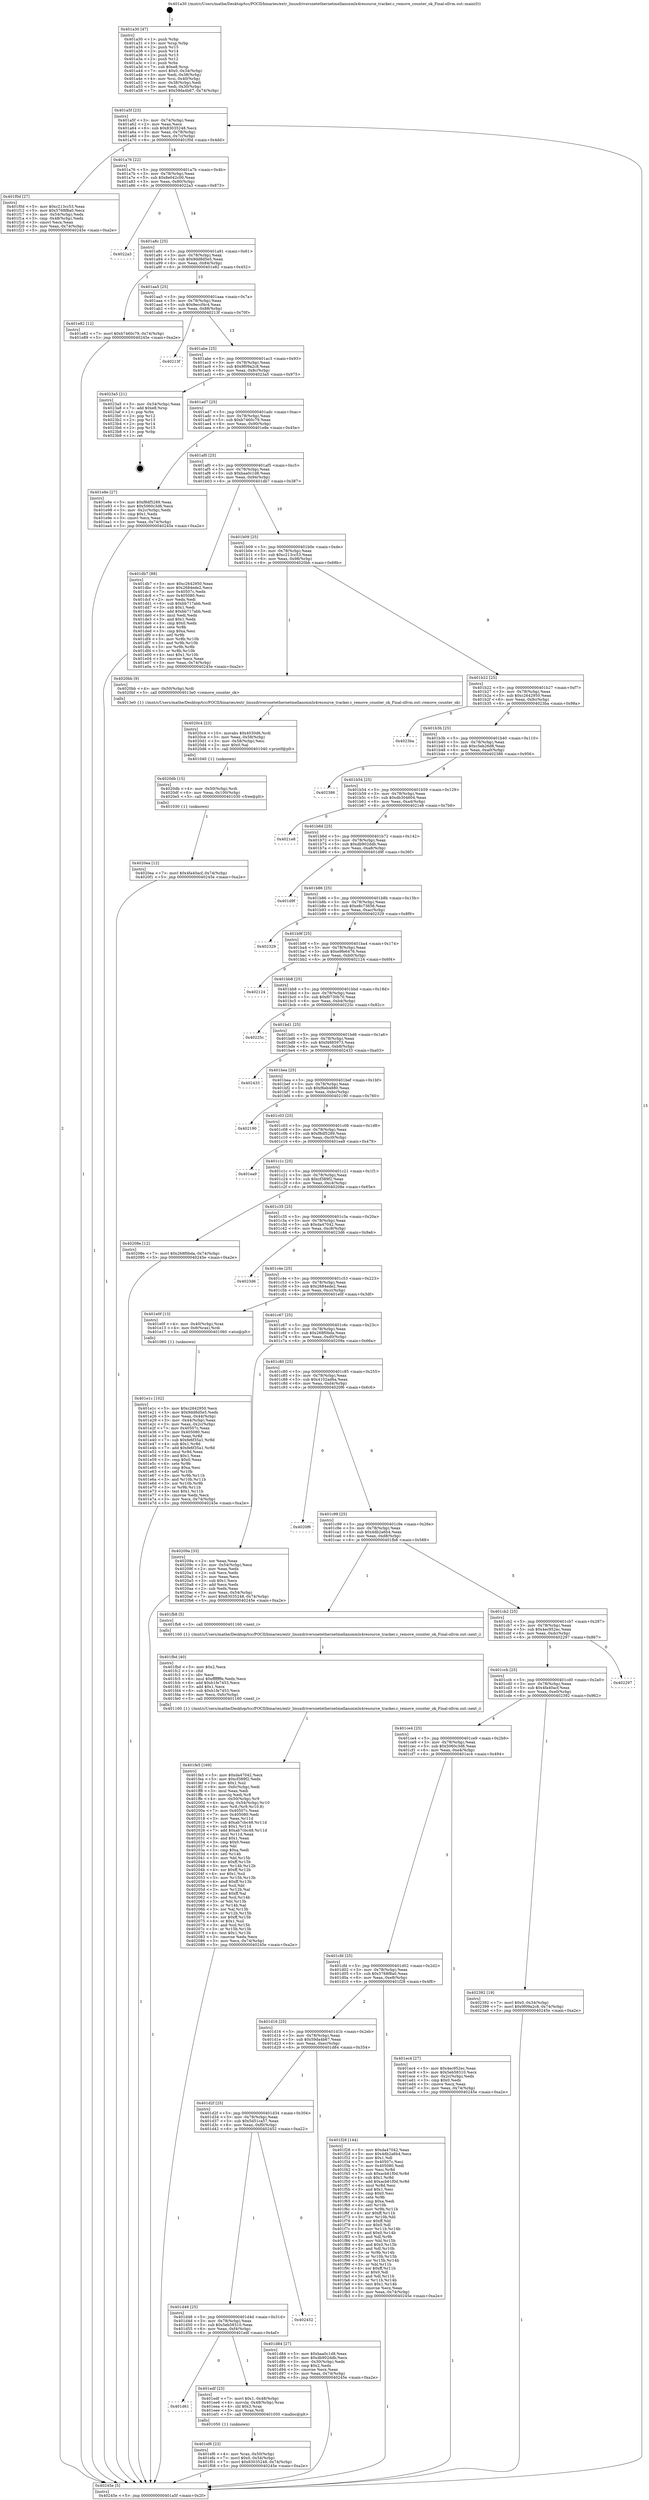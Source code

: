 digraph "0x401a30" {
  label = "0x401a30 (/mnt/c/Users/mathe/Desktop/tcc/POCII/binaries/extr_linuxdriversnetethernetmellanoxmlx4resource_tracker.c_remove_counter_ok_Final-ollvm.out::main(0))"
  labelloc = "t"
  node[shape=record]

  Entry [label="",width=0.3,height=0.3,shape=circle,fillcolor=black,style=filled]
  "0x401a5f" [label="{
     0x401a5f [23]\l
     | [instrs]\l
     &nbsp;&nbsp;0x401a5f \<+3\>: mov -0x74(%rbp),%eax\l
     &nbsp;&nbsp;0x401a62 \<+2\>: mov %eax,%ecx\l
     &nbsp;&nbsp;0x401a64 \<+6\>: sub $0x83035248,%ecx\l
     &nbsp;&nbsp;0x401a6a \<+3\>: mov %eax,-0x78(%rbp)\l
     &nbsp;&nbsp;0x401a6d \<+3\>: mov %ecx,-0x7c(%rbp)\l
     &nbsp;&nbsp;0x401a70 \<+6\>: je 0000000000401f0d \<main+0x4dd\>\l
  }"]
  "0x401f0d" [label="{
     0x401f0d [27]\l
     | [instrs]\l
     &nbsp;&nbsp;0x401f0d \<+5\>: mov $0xc213cc53,%eax\l
     &nbsp;&nbsp;0x401f12 \<+5\>: mov $0x5768f8a0,%ecx\l
     &nbsp;&nbsp;0x401f17 \<+3\>: mov -0x54(%rbp),%edx\l
     &nbsp;&nbsp;0x401f1a \<+3\>: cmp -0x48(%rbp),%edx\l
     &nbsp;&nbsp;0x401f1d \<+3\>: cmovl %ecx,%eax\l
     &nbsp;&nbsp;0x401f20 \<+3\>: mov %eax,-0x74(%rbp)\l
     &nbsp;&nbsp;0x401f23 \<+5\>: jmp 000000000040245e \<main+0xa2e\>\l
  }"]
  "0x401a76" [label="{
     0x401a76 [22]\l
     | [instrs]\l
     &nbsp;&nbsp;0x401a76 \<+5\>: jmp 0000000000401a7b \<main+0x4b\>\l
     &nbsp;&nbsp;0x401a7b \<+3\>: mov -0x78(%rbp),%eax\l
     &nbsp;&nbsp;0x401a7e \<+5\>: sub $0x8e042c00,%eax\l
     &nbsp;&nbsp;0x401a83 \<+3\>: mov %eax,-0x80(%rbp)\l
     &nbsp;&nbsp;0x401a86 \<+6\>: je 00000000004022a3 \<main+0x873\>\l
  }"]
  Exit [label="",width=0.3,height=0.3,shape=circle,fillcolor=black,style=filled,peripheries=2]
  "0x4022a3" [label="{
     0x4022a3\l
  }", style=dashed]
  "0x401a8c" [label="{
     0x401a8c [25]\l
     | [instrs]\l
     &nbsp;&nbsp;0x401a8c \<+5\>: jmp 0000000000401a91 \<main+0x61\>\l
     &nbsp;&nbsp;0x401a91 \<+3\>: mov -0x78(%rbp),%eax\l
     &nbsp;&nbsp;0x401a94 \<+5\>: sub $0x9dd8d5e5,%eax\l
     &nbsp;&nbsp;0x401a99 \<+6\>: mov %eax,-0x84(%rbp)\l
     &nbsp;&nbsp;0x401a9f \<+6\>: je 0000000000401e82 \<main+0x452\>\l
  }"]
  "0x4020ea" [label="{
     0x4020ea [12]\l
     | [instrs]\l
     &nbsp;&nbsp;0x4020ea \<+7\>: movl $0x4fa40acf,-0x74(%rbp)\l
     &nbsp;&nbsp;0x4020f1 \<+5\>: jmp 000000000040245e \<main+0xa2e\>\l
  }"]
  "0x401e82" [label="{
     0x401e82 [12]\l
     | [instrs]\l
     &nbsp;&nbsp;0x401e82 \<+7\>: movl $0xb7460c79,-0x74(%rbp)\l
     &nbsp;&nbsp;0x401e89 \<+5\>: jmp 000000000040245e \<main+0xa2e\>\l
  }"]
  "0x401aa5" [label="{
     0x401aa5 [25]\l
     | [instrs]\l
     &nbsp;&nbsp;0x401aa5 \<+5\>: jmp 0000000000401aaa \<main+0x7a\>\l
     &nbsp;&nbsp;0x401aaa \<+3\>: mov -0x78(%rbp),%eax\l
     &nbsp;&nbsp;0x401aad \<+5\>: sub $0x9eccf4c4,%eax\l
     &nbsp;&nbsp;0x401ab2 \<+6\>: mov %eax,-0x88(%rbp)\l
     &nbsp;&nbsp;0x401ab8 \<+6\>: je 000000000040213f \<main+0x70f\>\l
  }"]
  "0x4020db" [label="{
     0x4020db [15]\l
     | [instrs]\l
     &nbsp;&nbsp;0x4020db \<+4\>: mov -0x50(%rbp),%rdi\l
     &nbsp;&nbsp;0x4020df \<+6\>: mov %eax,-0x100(%rbp)\l
     &nbsp;&nbsp;0x4020e5 \<+5\>: call 0000000000401030 \<free@plt\>\l
     | [calls]\l
     &nbsp;&nbsp;0x401030 \{1\} (unknown)\l
  }"]
  "0x40213f" [label="{
     0x40213f\l
  }", style=dashed]
  "0x401abe" [label="{
     0x401abe [25]\l
     | [instrs]\l
     &nbsp;&nbsp;0x401abe \<+5\>: jmp 0000000000401ac3 \<main+0x93\>\l
     &nbsp;&nbsp;0x401ac3 \<+3\>: mov -0x78(%rbp),%eax\l
     &nbsp;&nbsp;0x401ac6 \<+5\>: sub $0x9f09a2c8,%eax\l
     &nbsp;&nbsp;0x401acb \<+6\>: mov %eax,-0x8c(%rbp)\l
     &nbsp;&nbsp;0x401ad1 \<+6\>: je 00000000004023a5 \<main+0x975\>\l
  }"]
  "0x4020c4" [label="{
     0x4020c4 [23]\l
     | [instrs]\l
     &nbsp;&nbsp;0x4020c4 \<+10\>: movabs $0x4030d6,%rdi\l
     &nbsp;&nbsp;0x4020ce \<+3\>: mov %eax,-0x58(%rbp)\l
     &nbsp;&nbsp;0x4020d1 \<+3\>: mov -0x58(%rbp),%esi\l
     &nbsp;&nbsp;0x4020d4 \<+2\>: mov $0x0,%al\l
     &nbsp;&nbsp;0x4020d6 \<+5\>: call 0000000000401040 \<printf@plt\>\l
     | [calls]\l
     &nbsp;&nbsp;0x401040 \{1\} (unknown)\l
  }"]
  "0x4023a5" [label="{
     0x4023a5 [21]\l
     | [instrs]\l
     &nbsp;&nbsp;0x4023a5 \<+3\>: mov -0x34(%rbp),%eax\l
     &nbsp;&nbsp;0x4023a8 \<+7\>: add $0xe8,%rsp\l
     &nbsp;&nbsp;0x4023af \<+1\>: pop %rbx\l
     &nbsp;&nbsp;0x4023b0 \<+2\>: pop %r12\l
     &nbsp;&nbsp;0x4023b2 \<+2\>: pop %r13\l
     &nbsp;&nbsp;0x4023b4 \<+2\>: pop %r14\l
     &nbsp;&nbsp;0x4023b6 \<+2\>: pop %r15\l
     &nbsp;&nbsp;0x4023b8 \<+1\>: pop %rbp\l
     &nbsp;&nbsp;0x4023b9 \<+1\>: ret\l
  }"]
  "0x401ad7" [label="{
     0x401ad7 [25]\l
     | [instrs]\l
     &nbsp;&nbsp;0x401ad7 \<+5\>: jmp 0000000000401adc \<main+0xac\>\l
     &nbsp;&nbsp;0x401adc \<+3\>: mov -0x78(%rbp),%eax\l
     &nbsp;&nbsp;0x401adf \<+5\>: sub $0xb7460c79,%eax\l
     &nbsp;&nbsp;0x401ae4 \<+6\>: mov %eax,-0x90(%rbp)\l
     &nbsp;&nbsp;0x401aea \<+6\>: je 0000000000401e8e \<main+0x45e\>\l
  }"]
  "0x401fe5" [label="{
     0x401fe5 [169]\l
     | [instrs]\l
     &nbsp;&nbsp;0x401fe5 \<+5\>: mov $0xda47042,%ecx\l
     &nbsp;&nbsp;0x401fea \<+5\>: mov $0xcf389f2,%edx\l
     &nbsp;&nbsp;0x401fef \<+3\>: mov $0x1,%sil\l
     &nbsp;&nbsp;0x401ff2 \<+6\>: mov -0xfc(%rbp),%edi\l
     &nbsp;&nbsp;0x401ff8 \<+3\>: imul %eax,%edi\l
     &nbsp;&nbsp;0x401ffb \<+3\>: movslq %edi,%r8\l
     &nbsp;&nbsp;0x401ffe \<+4\>: mov -0x50(%rbp),%r9\l
     &nbsp;&nbsp;0x402002 \<+4\>: movslq -0x54(%rbp),%r10\l
     &nbsp;&nbsp;0x402006 \<+4\>: mov %r8,(%r9,%r10,8)\l
     &nbsp;&nbsp;0x40200a \<+7\>: mov 0x40507c,%eax\l
     &nbsp;&nbsp;0x402011 \<+7\>: mov 0x405080,%edi\l
     &nbsp;&nbsp;0x402018 \<+3\>: mov %eax,%r11d\l
     &nbsp;&nbsp;0x40201b \<+7\>: sub $0xab7cbc48,%r11d\l
     &nbsp;&nbsp;0x402022 \<+4\>: sub $0x1,%r11d\l
     &nbsp;&nbsp;0x402026 \<+7\>: add $0xab7cbc48,%r11d\l
     &nbsp;&nbsp;0x40202d \<+4\>: imul %r11d,%eax\l
     &nbsp;&nbsp;0x402031 \<+3\>: and $0x1,%eax\l
     &nbsp;&nbsp;0x402034 \<+3\>: cmp $0x0,%eax\l
     &nbsp;&nbsp;0x402037 \<+3\>: sete %bl\l
     &nbsp;&nbsp;0x40203a \<+3\>: cmp $0xa,%edi\l
     &nbsp;&nbsp;0x40203d \<+4\>: setl %r14b\l
     &nbsp;&nbsp;0x402041 \<+3\>: mov %bl,%r15b\l
     &nbsp;&nbsp;0x402044 \<+4\>: xor $0xff,%r15b\l
     &nbsp;&nbsp;0x402048 \<+3\>: mov %r14b,%r12b\l
     &nbsp;&nbsp;0x40204b \<+4\>: xor $0xff,%r12b\l
     &nbsp;&nbsp;0x40204f \<+4\>: xor $0x1,%sil\l
     &nbsp;&nbsp;0x402053 \<+3\>: mov %r15b,%r13b\l
     &nbsp;&nbsp;0x402056 \<+4\>: and $0xff,%r13b\l
     &nbsp;&nbsp;0x40205a \<+3\>: and %sil,%bl\l
     &nbsp;&nbsp;0x40205d \<+3\>: mov %r12b,%al\l
     &nbsp;&nbsp;0x402060 \<+2\>: and $0xff,%al\l
     &nbsp;&nbsp;0x402062 \<+3\>: and %sil,%r14b\l
     &nbsp;&nbsp;0x402065 \<+3\>: or %bl,%r13b\l
     &nbsp;&nbsp;0x402068 \<+3\>: or %r14b,%al\l
     &nbsp;&nbsp;0x40206b \<+3\>: xor %al,%r13b\l
     &nbsp;&nbsp;0x40206e \<+3\>: or %r12b,%r15b\l
     &nbsp;&nbsp;0x402071 \<+4\>: xor $0xff,%r15b\l
     &nbsp;&nbsp;0x402075 \<+4\>: or $0x1,%sil\l
     &nbsp;&nbsp;0x402079 \<+3\>: and %sil,%r15b\l
     &nbsp;&nbsp;0x40207c \<+3\>: or %r15b,%r13b\l
     &nbsp;&nbsp;0x40207f \<+4\>: test $0x1,%r13b\l
     &nbsp;&nbsp;0x402083 \<+3\>: cmovne %edx,%ecx\l
     &nbsp;&nbsp;0x402086 \<+3\>: mov %ecx,-0x74(%rbp)\l
     &nbsp;&nbsp;0x402089 \<+5\>: jmp 000000000040245e \<main+0xa2e\>\l
  }"]
  "0x401e8e" [label="{
     0x401e8e [27]\l
     | [instrs]\l
     &nbsp;&nbsp;0x401e8e \<+5\>: mov $0xf8df5289,%eax\l
     &nbsp;&nbsp;0x401e93 \<+5\>: mov $0x5060c3d6,%ecx\l
     &nbsp;&nbsp;0x401e98 \<+3\>: mov -0x2c(%rbp),%edx\l
     &nbsp;&nbsp;0x401e9b \<+3\>: cmp $0x1,%edx\l
     &nbsp;&nbsp;0x401e9e \<+3\>: cmovl %ecx,%eax\l
     &nbsp;&nbsp;0x401ea1 \<+3\>: mov %eax,-0x74(%rbp)\l
     &nbsp;&nbsp;0x401ea4 \<+5\>: jmp 000000000040245e \<main+0xa2e\>\l
  }"]
  "0x401af0" [label="{
     0x401af0 [25]\l
     | [instrs]\l
     &nbsp;&nbsp;0x401af0 \<+5\>: jmp 0000000000401af5 \<main+0xc5\>\l
     &nbsp;&nbsp;0x401af5 \<+3\>: mov -0x78(%rbp),%eax\l
     &nbsp;&nbsp;0x401af8 \<+5\>: sub $0xbaa0c1d8,%eax\l
     &nbsp;&nbsp;0x401afd \<+6\>: mov %eax,-0x94(%rbp)\l
     &nbsp;&nbsp;0x401b03 \<+6\>: je 0000000000401db7 \<main+0x387\>\l
  }"]
  "0x401fbd" [label="{
     0x401fbd [40]\l
     | [instrs]\l
     &nbsp;&nbsp;0x401fbd \<+5\>: mov $0x2,%ecx\l
     &nbsp;&nbsp;0x401fc2 \<+1\>: cltd\l
     &nbsp;&nbsp;0x401fc3 \<+2\>: idiv %ecx\l
     &nbsp;&nbsp;0x401fc5 \<+6\>: imul $0xfffffffe,%edx,%ecx\l
     &nbsp;&nbsp;0x401fcb \<+6\>: add $0xb1fe7453,%ecx\l
     &nbsp;&nbsp;0x401fd1 \<+3\>: add $0x1,%ecx\l
     &nbsp;&nbsp;0x401fd4 \<+6\>: sub $0xb1fe7453,%ecx\l
     &nbsp;&nbsp;0x401fda \<+6\>: mov %ecx,-0xfc(%rbp)\l
     &nbsp;&nbsp;0x401fe0 \<+5\>: call 0000000000401160 \<next_i\>\l
     | [calls]\l
     &nbsp;&nbsp;0x401160 \{1\} (/mnt/c/Users/mathe/Desktop/tcc/POCII/binaries/extr_linuxdriversnetethernetmellanoxmlx4resource_tracker.c_remove_counter_ok_Final-ollvm.out::next_i)\l
  }"]
  "0x401db7" [label="{
     0x401db7 [88]\l
     | [instrs]\l
     &nbsp;&nbsp;0x401db7 \<+5\>: mov $0xc2642950,%eax\l
     &nbsp;&nbsp;0x401dbc \<+5\>: mov $0x2684ede2,%ecx\l
     &nbsp;&nbsp;0x401dc1 \<+7\>: mov 0x40507c,%edx\l
     &nbsp;&nbsp;0x401dc8 \<+7\>: mov 0x405080,%esi\l
     &nbsp;&nbsp;0x401dcf \<+2\>: mov %edx,%edi\l
     &nbsp;&nbsp;0x401dd1 \<+6\>: sub $0xbb717abb,%edi\l
     &nbsp;&nbsp;0x401dd7 \<+3\>: sub $0x1,%edi\l
     &nbsp;&nbsp;0x401dda \<+6\>: add $0xbb717abb,%edi\l
     &nbsp;&nbsp;0x401de0 \<+3\>: imul %edi,%edx\l
     &nbsp;&nbsp;0x401de3 \<+3\>: and $0x1,%edx\l
     &nbsp;&nbsp;0x401de6 \<+3\>: cmp $0x0,%edx\l
     &nbsp;&nbsp;0x401de9 \<+4\>: sete %r8b\l
     &nbsp;&nbsp;0x401ded \<+3\>: cmp $0xa,%esi\l
     &nbsp;&nbsp;0x401df0 \<+4\>: setl %r9b\l
     &nbsp;&nbsp;0x401df4 \<+3\>: mov %r8b,%r10b\l
     &nbsp;&nbsp;0x401df7 \<+3\>: and %r9b,%r10b\l
     &nbsp;&nbsp;0x401dfa \<+3\>: xor %r9b,%r8b\l
     &nbsp;&nbsp;0x401dfd \<+3\>: or %r8b,%r10b\l
     &nbsp;&nbsp;0x401e00 \<+4\>: test $0x1,%r10b\l
     &nbsp;&nbsp;0x401e04 \<+3\>: cmovne %ecx,%eax\l
     &nbsp;&nbsp;0x401e07 \<+3\>: mov %eax,-0x74(%rbp)\l
     &nbsp;&nbsp;0x401e0a \<+5\>: jmp 000000000040245e \<main+0xa2e\>\l
  }"]
  "0x401b09" [label="{
     0x401b09 [25]\l
     | [instrs]\l
     &nbsp;&nbsp;0x401b09 \<+5\>: jmp 0000000000401b0e \<main+0xde\>\l
     &nbsp;&nbsp;0x401b0e \<+3\>: mov -0x78(%rbp),%eax\l
     &nbsp;&nbsp;0x401b11 \<+5\>: sub $0xc213cc53,%eax\l
     &nbsp;&nbsp;0x401b16 \<+6\>: mov %eax,-0x98(%rbp)\l
     &nbsp;&nbsp;0x401b1c \<+6\>: je 00000000004020bb \<main+0x68b\>\l
  }"]
  "0x401ef6" [label="{
     0x401ef6 [23]\l
     | [instrs]\l
     &nbsp;&nbsp;0x401ef6 \<+4\>: mov %rax,-0x50(%rbp)\l
     &nbsp;&nbsp;0x401efa \<+7\>: movl $0x0,-0x54(%rbp)\l
     &nbsp;&nbsp;0x401f01 \<+7\>: movl $0x83035248,-0x74(%rbp)\l
     &nbsp;&nbsp;0x401f08 \<+5\>: jmp 000000000040245e \<main+0xa2e\>\l
  }"]
  "0x4020bb" [label="{
     0x4020bb [9]\l
     | [instrs]\l
     &nbsp;&nbsp;0x4020bb \<+4\>: mov -0x50(%rbp),%rdi\l
     &nbsp;&nbsp;0x4020bf \<+5\>: call 00000000004013e0 \<remove_counter_ok\>\l
     | [calls]\l
     &nbsp;&nbsp;0x4013e0 \{1\} (/mnt/c/Users/mathe/Desktop/tcc/POCII/binaries/extr_linuxdriversnetethernetmellanoxmlx4resource_tracker.c_remove_counter_ok_Final-ollvm.out::remove_counter_ok)\l
  }"]
  "0x401b22" [label="{
     0x401b22 [25]\l
     | [instrs]\l
     &nbsp;&nbsp;0x401b22 \<+5\>: jmp 0000000000401b27 \<main+0xf7\>\l
     &nbsp;&nbsp;0x401b27 \<+3\>: mov -0x78(%rbp),%eax\l
     &nbsp;&nbsp;0x401b2a \<+5\>: sub $0xc2642950,%eax\l
     &nbsp;&nbsp;0x401b2f \<+6\>: mov %eax,-0x9c(%rbp)\l
     &nbsp;&nbsp;0x401b35 \<+6\>: je 00000000004023ba \<main+0x98a\>\l
  }"]
  "0x401d61" [label="{
     0x401d61\l
  }", style=dashed]
  "0x4023ba" [label="{
     0x4023ba\l
  }", style=dashed]
  "0x401b3b" [label="{
     0x401b3b [25]\l
     | [instrs]\l
     &nbsp;&nbsp;0x401b3b \<+5\>: jmp 0000000000401b40 \<main+0x110\>\l
     &nbsp;&nbsp;0x401b40 \<+3\>: mov -0x78(%rbp),%eax\l
     &nbsp;&nbsp;0x401b43 \<+5\>: sub $0xc5eb26d8,%eax\l
     &nbsp;&nbsp;0x401b48 \<+6\>: mov %eax,-0xa0(%rbp)\l
     &nbsp;&nbsp;0x401b4e \<+6\>: je 0000000000402386 \<main+0x956\>\l
  }"]
  "0x401edf" [label="{
     0x401edf [23]\l
     | [instrs]\l
     &nbsp;&nbsp;0x401edf \<+7\>: movl $0x1,-0x48(%rbp)\l
     &nbsp;&nbsp;0x401ee6 \<+4\>: movslq -0x48(%rbp),%rax\l
     &nbsp;&nbsp;0x401eea \<+4\>: shl $0x3,%rax\l
     &nbsp;&nbsp;0x401eee \<+3\>: mov %rax,%rdi\l
     &nbsp;&nbsp;0x401ef1 \<+5\>: call 0000000000401050 \<malloc@plt\>\l
     | [calls]\l
     &nbsp;&nbsp;0x401050 \{1\} (unknown)\l
  }"]
  "0x402386" [label="{
     0x402386\l
  }", style=dashed]
  "0x401b54" [label="{
     0x401b54 [25]\l
     | [instrs]\l
     &nbsp;&nbsp;0x401b54 \<+5\>: jmp 0000000000401b59 \<main+0x129\>\l
     &nbsp;&nbsp;0x401b59 \<+3\>: mov -0x78(%rbp),%eax\l
     &nbsp;&nbsp;0x401b5c \<+5\>: sub $0xdb304604,%eax\l
     &nbsp;&nbsp;0x401b61 \<+6\>: mov %eax,-0xa4(%rbp)\l
     &nbsp;&nbsp;0x401b67 \<+6\>: je 00000000004021e8 \<main+0x7b8\>\l
  }"]
  "0x401d48" [label="{
     0x401d48 [25]\l
     | [instrs]\l
     &nbsp;&nbsp;0x401d48 \<+5\>: jmp 0000000000401d4d \<main+0x31d\>\l
     &nbsp;&nbsp;0x401d4d \<+3\>: mov -0x78(%rbp),%eax\l
     &nbsp;&nbsp;0x401d50 \<+5\>: sub $0x5eb58310,%eax\l
     &nbsp;&nbsp;0x401d55 \<+6\>: mov %eax,-0xf4(%rbp)\l
     &nbsp;&nbsp;0x401d5b \<+6\>: je 0000000000401edf \<main+0x4af\>\l
  }"]
  "0x4021e8" [label="{
     0x4021e8\l
  }", style=dashed]
  "0x401b6d" [label="{
     0x401b6d [25]\l
     | [instrs]\l
     &nbsp;&nbsp;0x401b6d \<+5\>: jmp 0000000000401b72 \<main+0x142\>\l
     &nbsp;&nbsp;0x401b72 \<+3\>: mov -0x78(%rbp),%eax\l
     &nbsp;&nbsp;0x401b75 \<+5\>: sub $0xdb902ddb,%eax\l
     &nbsp;&nbsp;0x401b7a \<+6\>: mov %eax,-0xa8(%rbp)\l
     &nbsp;&nbsp;0x401b80 \<+6\>: je 0000000000401d9f \<main+0x36f\>\l
  }"]
  "0x402452" [label="{
     0x402452\l
  }", style=dashed]
  "0x401d9f" [label="{
     0x401d9f\l
  }", style=dashed]
  "0x401b86" [label="{
     0x401b86 [25]\l
     | [instrs]\l
     &nbsp;&nbsp;0x401b86 \<+5\>: jmp 0000000000401b8b \<main+0x15b\>\l
     &nbsp;&nbsp;0x401b8b \<+3\>: mov -0x78(%rbp),%eax\l
     &nbsp;&nbsp;0x401b8e \<+5\>: sub $0xe8c73656,%eax\l
     &nbsp;&nbsp;0x401b93 \<+6\>: mov %eax,-0xac(%rbp)\l
     &nbsp;&nbsp;0x401b99 \<+6\>: je 0000000000402329 \<main+0x8f9\>\l
  }"]
  "0x401e1c" [label="{
     0x401e1c [102]\l
     | [instrs]\l
     &nbsp;&nbsp;0x401e1c \<+5\>: mov $0xc2642950,%ecx\l
     &nbsp;&nbsp;0x401e21 \<+5\>: mov $0x9dd8d5e5,%edx\l
     &nbsp;&nbsp;0x401e26 \<+3\>: mov %eax,-0x44(%rbp)\l
     &nbsp;&nbsp;0x401e29 \<+3\>: mov -0x44(%rbp),%eax\l
     &nbsp;&nbsp;0x401e2c \<+3\>: mov %eax,-0x2c(%rbp)\l
     &nbsp;&nbsp;0x401e2f \<+7\>: mov 0x40507c,%eax\l
     &nbsp;&nbsp;0x401e36 \<+7\>: mov 0x405080,%esi\l
     &nbsp;&nbsp;0x401e3d \<+3\>: mov %eax,%r8d\l
     &nbsp;&nbsp;0x401e40 \<+7\>: sub $0xfe6f35a1,%r8d\l
     &nbsp;&nbsp;0x401e47 \<+4\>: sub $0x1,%r8d\l
     &nbsp;&nbsp;0x401e4b \<+7\>: add $0xfe6f35a1,%r8d\l
     &nbsp;&nbsp;0x401e52 \<+4\>: imul %r8d,%eax\l
     &nbsp;&nbsp;0x401e56 \<+3\>: and $0x1,%eax\l
     &nbsp;&nbsp;0x401e59 \<+3\>: cmp $0x0,%eax\l
     &nbsp;&nbsp;0x401e5c \<+4\>: sete %r9b\l
     &nbsp;&nbsp;0x401e60 \<+3\>: cmp $0xa,%esi\l
     &nbsp;&nbsp;0x401e63 \<+4\>: setl %r10b\l
     &nbsp;&nbsp;0x401e67 \<+3\>: mov %r9b,%r11b\l
     &nbsp;&nbsp;0x401e6a \<+3\>: and %r10b,%r11b\l
     &nbsp;&nbsp;0x401e6d \<+3\>: xor %r10b,%r9b\l
     &nbsp;&nbsp;0x401e70 \<+3\>: or %r9b,%r11b\l
     &nbsp;&nbsp;0x401e73 \<+4\>: test $0x1,%r11b\l
     &nbsp;&nbsp;0x401e77 \<+3\>: cmovne %edx,%ecx\l
     &nbsp;&nbsp;0x401e7a \<+3\>: mov %ecx,-0x74(%rbp)\l
     &nbsp;&nbsp;0x401e7d \<+5\>: jmp 000000000040245e \<main+0xa2e\>\l
  }"]
  "0x402329" [label="{
     0x402329\l
  }", style=dashed]
  "0x401b9f" [label="{
     0x401b9f [25]\l
     | [instrs]\l
     &nbsp;&nbsp;0x401b9f \<+5\>: jmp 0000000000401ba4 \<main+0x174\>\l
     &nbsp;&nbsp;0x401ba4 \<+3\>: mov -0x78(%rbp),%eax\l
     &nbsp;&nbsp;0x401ba7 \<+5\>: sub $0xe9fe6476,%eax\l
     &nbsp;&nbsp;0x401bac \<+6\>: mov %eax,-0xb0(%rbp)\l
     &nbsp;&nbsp;0x401bb2 \<+6\>: je 0000000000402124 \<main+0x6f4\>\l
  }"]
  "0x401a30" [label="{
     0x401a30 [47]\l
     | [instrs]\l
     &nbsp;&nbsp;0x401a30 \<+1\>: push %rbp\l
     &nbsp;&nbsp;0x401a31 \<+3\>: mov %rsp,%rbp\l
     &nbsp;&nbsp;0x401a34 \<+2\>: push %r15\l
     &nbsp;&nbsp;0x401a36 \<+2\>: push %r14\l
     &nbsp;&nbsp;0x401a38 \<+2\>: push %r13\l
     &nbsp;&nbsp;0x401a3a \<+2\>: push %r12\l
     &nbsp;&nbsp;0x401a3c \<+1\>: push %rbx\l
     &nbsp;&nbsp;0x401a3d \<+7\>: sub $0xe8,%rsp\l
     &nbsp;&nbsp;0x401a44 \<+7\>: movl $0x0,-0x34(%rbp)\l
     &nbsp;&nbsp;0x401a4b \<+3\>: mov %edi,-0x38(%rbp)\l
     &nbsp;&nbsp;0x401a4e \<+4\>: mov %rsi,-0x40(%rbp)\l
     &nbsp;&nbsp;0x401a52 \<+3\>: mov -0x38(%rbp),%edi\l
     &nbsp;&nbsp;0x401a55 \<+3\>: mov %edi,-0x30(%rbp)\l
     &nbsp;&nbsp;0x401a58 \<+7\>: movl $0x59da4b67,-0x74(%rbp)\l
  }"]
  "0x402124" [label="{
     0x402124\l
  }", style=dashed]
  "0x401bb8" [label="{
     0x401bb8 [25]\l
     | [instrs]\l
     &nbsp;&nbsp;0x401bb8 \<+5\>: jmp 0000000000401bbd \<main+0x18d\>\l
     &nbsp;&nbsp;0x401bbd \<+3\>: mov -0x78(%rbp),%eax\l
     &nbsp;&nbsp;0x401bc0 \<+5\>: sub $0xf0730b70,%eax\l
     &nbsp;&nbsp;0x401bc5 \<+6\>: mov %eax,-0xb4(%rbp)\l
     &nbsp;&nbsp;0x401bcb \<+6\>: je 000000000040225c \<main+0x82c\>\l
  }"]
  "0x40245e" [label="{
     0x40245e [5]\l
     | [instrs]\l
     &nbsp;&nbsp;0x40245e \<+5\>: jmp 0000000000401a5f \<main+0x2f\>\l
  }"]
  "0x40225c" [label="{
     0x40225c\l
  }", style=dashed]
  "0x401bd1" [label="{
     0x401bd1 [25]\l
     | [instrs]\l
     &nbsp;&nbsp;0x401bd1 \<+5\>: jmp 0000000000401bd6 \<main+0x1a6\>\l
     &nbsp;&nbsp;0x401bd6 \<+3\>: mov -0x78(%rbp),%eax\l
     &nbsp;&nbsp;0x401bd9 \<+5\>: sub $0xf4885973,%eax\l
     &nbsp;&nbsp;0x401bde \<+6\>: mov %eax,-0xb8(%rbp)\l
     &nbsp;&nbsp;0x401be4 \<+6\>: je 0000000000402433 \<main+0xa03\>\l
  }"]
  "0x401d2f" [label="{
     0x401d2f [25]\l
     | [instrs]\l
     &nbsp;&nbsp;0x401d2f \<+5\>: jmp 0000000000401d34 \<main+0x304\>\l
     &nbsp;&nbsp;0x401d34 \<+3\>: mov -0x78(%rbp),%eax\l
     &nbsp;&nbsp;0x401d37 \<+5\>: sub $0x5d51ca57,%eax\l
     &nbsp;&nbsp;0x401d3c \<+6\>: mov %eax,-0xf0(%rbp)\l
     &nbsp;&nbsp;0x401d42 \<+6\>: je 0000000000402452 \<main+0xa22\>\l
  }"]
  "0x402433" [label="{
     0x402433\l
  }", style=dashed]
  "0x401bea" [label="{
     0x401bea [25]\l
     | [instrs]\l
     &nbsp;&nbsp;0x401bea \<+5\>: jmp 0000000000401bef \<main+0x1bf\>\l
     &nbsp;&nbsp;0x401bef \<+3\>: mov -0x78(%rbp),%eax\l
     &nbsp;&nbsp;0x401bf2 \<+5\>: sub $0xf6eb4880,%eax\l
     &nbsp;&nbsp;0x401bf7 \<+6\>: mov %eax,-0xbc(%rbp)\l
     &nbsp;&nbsp;0x401bfd \<+6\>: je 0000000000402190 \<main+0x760\>\l
  }"]
  "0x401d84" [label="{
     0x401d84 [27]\l
     | [instrs]\l
     &nbsp;&nbsp;0x401d84 \<+5\>: mov $0xbaa0c1d8,%eax\l
     &nbsp;&nbsp;0x401d89 \<+5\>: mov $0xdb902ddb,%ecx\l
     &nbsp;&nbsp;0x401d8e \<+3\>: mov -0x30(%rbp),%edx\l
     &nbsp;&nbsp;0x401d91 \<+3\>: cmp $0x2,%edx\l
     &nbsp;&nbsp;0x401d94 \<+3\>: cmovne %ecx,%eax\l
     &nbsp;&nbsp;0x401d97 \<+3\>: mov %eax,-0x74(%rbp)\l
     &nbsp;&nbsp;0x401d9a \<+5\>: jmp 000000000040245e \<main+0xa2e\>\l
  }"]
  "0x402190" [label="{
     0x402190\l
  }", style=dashed]
  "0x401c03" [label="{
     0x401c03 [25]\l
     | [instrs]\l
     &nbsp;&nbsp;0x401c03 \<+5\>: jmp 0000000000401c08 \<main+0x1d8\>\l
     &nbsp;&nbsp;0x401c08 \<+3\>: mov -0x78(%rbp),%eax\l
     &nbsp;&nbsp;0x401c0b \<+5\>: sub $0xf8df5289,%eax\l
     &nbsp;&nbsp;0x401c10 \<+6\>: mov %eax,-0xc0(%rbp)\l
     &nbsp;&nbsp;0x401c16 \<+6\>: je 0000000000401ea9 \<main+0x479\>\l
  }"]
  "0x401d16" [label="{
     0x401d16 [25]\l
     | [instrs]\l
     &nbsp;&nbsp;0x401d16 \<+5\>: jmp 0000000000401d1b \<main+0x2eb\>\l
     &nbsp;&nbsp;0x401d1b \<+3\>: mov -0x78(%rbp),%eax\l
     &nbsp;&nbsp;0x401d1e \<+5\>: sub $0x59da4b67,%eax\l
     &nbsp;&nbsp;0x401d23 \<+6\>: mov %eax,-0xec(%rbp)\l
     &nbsp;&nbsp;0x401d29 \<+6\>: je 0000000000401d84 \<main+0x354\>\l
  }"]
  "0x401ea9" [label="{
     0x401ea9\l
  }", style=dashed]
  "0x401c1c" [label="{
     0x401c1c [25]\l
     | [instrs]\l
     &nbsp;&nbsp;0x401c1c \<+5\>: jmp 0000000000401c21 \<main+0x1f1\>\l
     &nbsp;&nbsp;0x401c21 \<+3\>: mov -0x78(%rbp),%eax\l
     &nbsp;&nbsp;0x401c24 \<+5\>: sub $0xcf389f2,%eax\l
     &nbsp;&nbsp;0x401c29 \<+6\>: mov %eax,-0xc4(%rbp)\l
     &nbsp;&nbsp;0x401c2f \<+6\>: je 000000000040208e \<main+0x65e\>\l
  }"]
  "0x401f28" [label="{
     0x401f28 [144]\l
     | [instrs]\l
     &nbsp;&nbsp;0x401f28 \<+5\>: mov $0xda47042,%eax\l
     &nbsp;&nbsp;0x401f2d \<+5\>: mov $0x4db2a6b4,%ecx\l
     &nbsp;&nbsp;0x401f32 \<+2\>: mov $0x1,%dl\l
     &nbsp;&nbsp;0x401f34 \<+7\>: mov 0x40507c,%esi\l
     &nbsp;&nbsp;0x401f3b \<+7\>: mov 0x405080,%edi\l
     &nbsp;&nbsp;0x401f42 \<+3\>: mov %esi,%r8d\l
     &nbsp;&nbsp;0x401f45 \<+7\>: sub $0xacb61f0d,%r8d\l
     &nbsp;&nbsp;0x401f4c \<+4\>: sub $0x1,%r8d\l
     &nbsp;&nbsp;0x401f50 \<+7\>: add $0xacb61f0d,%r8d\l
     &nbsp;&nbsp;0x401f57 \<+4\>: imul %r8d,%esi\l
     &nbsp;&nbsp;0x401f5b \<+3\>: and $0x1,%esi\l
     &nbsp;&nbsp;0x401f5e \<+3\>: cmp $0x0,%esi\l
     &nbsp;&nbsp;0x401f61 \<+4\>: sete %r9b\l
     &nbsp;&nbsp;0x401f65 \<+3\>: cmp $0xa,%edi\l
     &nbsp;&nbsp;0x401f68 \<+4\>: setl %r10b\l
     &nbsp;&nbsp;0x401f6c \<+3\>: mov %r9b,%r11b\l
     &nbsp;&nbsp;0x401f6f \<+4\>: xor $0xff,%r11b\l
     &nbsp;&nbsp;0x401f73 \<+3\>: mov %r10b,%bl\l
     &nbsp;&nbsp;0x401f76 \<+3\>: xor $0xff,%bl\l
     &nbsp;&nbsp;0x401f79 \<+3\>: xor $0x0,%dl\l
     &nbsp;&nbsp;0x401f7c \<+3\>: mov %r11b,%r14b\l
     &nbsp;&nbsp;0x401f7f \<+4\>: and $0x0,%r14b\l
     &nbsp;&nbsp;0x401f83 \<+3\>: and %dl,%r9b\l
     &nbsp;&nbsp;0x401f86 \<+3\>: mov %bl,%r15b\l
     &nbsp;&nbsp;0x401f89 \<+4\>: and $0x0,%r15b\l
     &nbsp;&nbsp;0x401f8d \<+3\>: and %dl,%r10b\l
     &nbsp;&nbsp;0x401f90 \<+3\>: or %r9b,%r14b\l
     &nbsp;&nbsp;0x401f93 \<+3\>: or %r10b,%r15b\l
     &nbsp;&nbsp;0x401f96 \<+3\>: xor %r15b,%r14b\l
     &nbsp;&nbsp;0x401f99 \<+3\>: or %bl,%r11b\l
     &nbsp;&nbsp;0x401f9c \<+4\>: xor $0xff,%r11b\l
     &nbsp;&nbsp;0x401fa0 \<+3\>: or $0x0,%dl\l
     &nbsp;&nbsp;0x401fa3 \<+3\>: and %dl,%r11b\l
     &nbsp;&nbsp;0x401fa6 \<+3\>: or %r11b,%r14b\l
     &nbsp;&nbsp;0x401fa9 \<+4\>: test $0x1,%r14b\l
     &nbsp;&nbsp;0x401fad \<+3\>: cmovne %ecx,%eax\l
     &nbsp;&nbsp;0x401fb0 \<+3\>: mov %eax,-0x74(%rbp)\l
     &nbsp;&nbsp;0x401fb3 \<+5\>: jmp 000000000040245e \<main+0xa2e\>\l
  }"]
  "0x40208e" [label="{
     0x40208e [12]\l
     | [instrs]\l
     &nbsp;&nbsp;0x40208e \<+7\>: movl $0x268f0bda,-0x74(%rbp)\l
     &nbsp;&nbsp;0x402095 \<+5\>: jmp 000000000040245e \<main+0xa2e\>\l
  }"]
  "0x401c35" [label="{
     0x401c35 [25]\l
     | [instrs]\l
     &nbsp;&nbsp;0x401c35 \<+5\>: jmp 0000000000401c3a \<main+0x20a\>\l
     &nbsp;&nbsp;0x401c3a \<+3\>: mov -0x78(%rbp),%eax\l
     &nbsp;&nbsp;0x401c3d \<+5\>: sub $0xda47042,%eax\l
     &nbsp;&nbsp;0x401c42 \<+6\>: mov %eax,-0xc8(%rbp)\l
     &nbsp;&nbsp;0x401c48 \<+6\>: je 00000000004023d6 \<main+0x9a6\>\l
  }"]
  "0x401cfd" [label="{
     0x401cfd [25]\l
     | [instrs]\l
     &nbsp;&nbsp;0x401cfd \<+5\>: jmp 0000000000401d02 \<main+0x2d2\>\l
     &nbsp;&nbsp;0x401d02 \<+3\>: mov -0x78(%rbp),%eax\l
     &nbsp;&nbsp;0x401d05 \<+5\>: sub $0x5768f8a0,%eax\l
     &nbsp;&nbsp;0x401d0a \<+6\>: mov %eax,-0xe8(%rbp)\l
     &nbsp;&nbsp;0x401d10 \<+6\>: je 0000000000401f28 \<main+0x4f8\>\l
  }"]
  "0x4023d6" [label="{
     0x4023d6\l
  }", style=dashed]
  "0x401c4e" [label="{
     0x401c4e [25]\l
     | [instrs]\l
     &nbsp;&nbsp;0x401c4e \<+5\>: jmp 0000000000401c53 \<main+0x223\>\l
     &nbsp;&nbsp;0x401c53 \<+3\>: mov -0x78(%rbp),%eax\l
     &nbsp;&nbsp;0x401c56 \<+5\>: sub $0x2684ede2,%eax\l
     &nbsp;&nbsp;0x401c5b \<+6\>: mov %eax,-0xcc(%rbp)\l
     &nbsp;&nbsp;0x401c61 \<+6\>: je 0000000000401e0f \<main+0x3df\>\l
  }"]
  "0x401ec4" [label="{
     0x401ec4 [27]\l
     | [instrs]\l
     &nbsp;&nbsp;0x401ec4 \<+5\>: mov $0x4ec952ec,%eax\l
     &nbsp;&nbsp;0x401ec9 \<+5\>: mov $0x5eb58310,%ecx\l
     &nbsp;&nbsp;0x401ece \<+3\>: mov -0x2c(%rbp),%edx\l
     &nbsp;&nbsp;0x401ed1 \<+3\>: cmp $0x0,%edx\l
     &nbsp;&nbsp;0x401ed4 \<+3\>: cmove %ecx,%eax\l
     &nbsp;&nbsp;0x401ed7 \<+3\>: mov %eax,-0x74(%rbp)\l
     &nbsp;&nbsp;0x401eda \<+5\>: jmp 000000000040245e \<main+0xa2e\>\l
  }"]
  "0x401e0f" [label="{
     0x401e0f [13]\l
     | [instrs]\l
     &nbsp;&nbsp;0x401e0f \<+4\>: mov -0x40(%rbp),%rax\l
     &nbsp;&nbsp;0x401e13 \<+4\>: mov 0x8(%rax),%rdi\l
     &nbsp;&nbsp;0x401e17 \<+5\>: call 0000000000401060 \<atoi@plt\>\l
     | [calls]\l
     &nbsp;&nbsp;0x401060 \{1\} (unknown)\l
  }"]
  "0x401c67" [label="{
     0x401c67 [25]\l
     | [instrs]\l
     &nbsp;&nbsp;0x401c67 \<+5\>: jmp 0000000000401c6c \<main+0x23c\>\l
     &nbsp;&nbsp;0x401c6c \<+3\>: mov -0x78(%rbp),%eax\l
     &nbsp;&nbsp;0x401c6f \<+5\>: sub $0x268f0bda,%eax\l
     &nbsp;&nbsp;0x401c74 \<+6\>: mov %eax,-0xd0(%rbp)\l
     &nbsp;&nbsp;0x401c7a \<+6\>: je 000000000040209a \<main+0x66a\>\l
  }"]
  "0x401ce4" [label="{
     0x401ce4 [25]\l
     | [instrs]\l
     &nbsp;&nbsp;0x401ce4 \<+5\>: jmp 0000000000401ce9 \<main+0x2b9\>\l
     &nbsp;&nbsp;0x401ce9 \<+3\>: mov -0x78(%rbp),%eax\l
     &nbsp;&nbsp;0x401cec \<+5\>: sub $0x5060c3d6,%eax\l
     &nbsp;&nbsp;0x401cf1 \<+6\>: mov %eax,-0xe4(%rbp)\l
     &nbsp;&nbsp;0x401cf7 \<+6\>: je 0000000000401ec4 \<main+0x494\>\l
  }"]
  "0x40209a" [label="{
     0x40209a [33]\l
     | [instrs]\l
     &nbsp;&nbsp;0x40209a \<+2\>: xor %eax,%eax\l
     &nbsp;&nbsp;0x40209c \<+3\>: mov -0x54(%rbp),%ecx\l
     &nbsp;&nbsp;0x40209f \<+2\>: mov %eax,%edx\l
     &nbsp;&nbsp;0x4020a1 \<+2\>: sub %ecx,%edx\l
     &nbsp;&nbsp;0x4020a3 \<+2\>: mov %eax,%ecx\l
     &nbsp;&nbsp;0x4020a5 \<+3\>: sub $0x1,%ecx\l
     &nbsp;&nbsp;0x4020a8 \<+2\>: add %ecx,%edx\l
     &nbsp;&nbsp;0x4020aa \<+2\>: sub %edx,%eax\l
     &nbsp;&nbsp;0x4020ac \<+3\>: mov %eax,-0x54(%rbp)\l
     &nbsp;&nbsp;0x4020af \<+7\>: movl $0x83035248,-0x74(%rbp)\l
     &nbsp;&nbsp;0x4020b6 \<+5\>: jmp 000000000040245e \<main+0xa2e\>\l
  }"]
  "0x401c80" [label="{
     0x401c80 [25]\l
     | [instrs]\l
     &nbsp;&nbsp;0x401c80 \<+5\>: jmp 0000000000401c85 \<main+0x255\>\l
     &nbsp;&nbsp;0x401c85 \<+3\>: mov -0x78(%rbp),%eax\l
     &nbsp;&nbsp;0x401c88 \<+5\>: sub $0x4102ad6a,%eax\l
     &nbsp;&nbsp;0x401c8d \<+6\>: mov %eax,-0xd4(%rbp)\l
     &nbsp;&nbsp;0x401c93 \<+6\>: je 00000000004020f6 \<main+0x6c6\>\l
  }"]
  "0x402392" [label="{
     0x402392 [19]\l
     | [instrs]\l
     &nbsp;&nbsp;0x402392 \<+7\>: movl $0x0,-0x34(%rbp)\l
     &nbsp;&nbsp;0x402399 \<+7\>: movl $0x9f09a2c8,-0x74(%rbp)\l
     &nbsp;&nbsp;0x4023a0 \<+5\>: jmp 000000000040245e \<main+0xa2e\>\l
  }"]
  "0x4020f6" [label="{
     0x4020f6\l
  }", style=dashed]
  "0x401c99" [label="{
     0x401c99 [25]\l
     | [instrs]\l
     &nbsp;&nbsp;0x401c99 \<+5\>: jmp 0000000000401c9e \<main+0x26e\>\l
     &nbsp;&nbsp;0x401c9e \<+3\>: mov -0x78(%rbp),%eax\l
     &nbsp;&nbsp;0x401ca1 \<+5\>: sub $0x4db2a6b4,%eax\l
     &nbsp;&nbsp;0x401ca6 \<+6\>: mov %eax,-0xd8(%rbp)\l
     &nbsp;&nbsp;0x401cac \<+6\>: je 0000000000401fb8 \<main+0x588\>\l
  }"]
  "0x401ccb" [label="{
     0x401ccb [25]\l
     | [instrs]\l
     &nbsp;&nbsp;0x401ccb \<+5\>: jmp 0000000000401cd0 \<main+0x2a0\>\l
     &nbsp;&nbsp;0x401cd0 \<+3\>: mov -0x78(%rbp),%eax\l
     &nbsp;&nbsp;0x401cd3 \<+5\>: sub $0x4fa40acf,%eax\l
     &nbsp;&nbsp;0x401cd8 \<+6\>: mov %eax,-0xe0(%rbp)\l
     &nbsp;&nbsp;0x401cde \<+6\>: je 0000000000402392 \<main+0x962\>\l
  }"]
  "0x401fb8" [label="{
     0x401fb8 [5]\l
     | [instrs]\l
     &nbsp;&nbsp;0x401fb8 \<+5\>: call 0000000000401160 \<next_i\>\l
     | [calls]\l
     &nbsp;&nbsp;0x401160 \{1\} (/mnt/c/Users/mathe/Desktop/tcc/POCII/binaries/extr_linuxdriversnetethernetmellanoxmlx4resource_tracker.c_remove_counter_ok_Final-ollvm.out::next_i)\l
  }"]
  "0x401cb2" [label="{
     0x401cb2 [25]\l
     | [instrs]\l
     &nbsp;&nbsp;0x401cb2 \<+5\>: jmp 0000000000401cb7 \<main+0x287\>\l
     &nbsp;&nbsp;0x401cb7 \<+3\>: mov -0x78(%rbp),%eax\l
     &nbsp;&nbsp;0x401cba \<+5\>: sub $0x4ec952ec,%eax\l
     &nbsp;&nbsp;0x401cbf \<+6\>: mov %eax,-0xdc(%rbp)\l
     &nbsp;&nbsp;0x401cc5 \<+6\>: je 0000000000402297 \<main+0x867\>\l
  }"]
  "0x402297" [label="{
     0x402297\l
  }", style=dashed]
  Entry -> "0x401a30" [label=" 1"]
  "0x401a5f" -> "0x401f0d" [label=" 2"]
  "0x401a5f" -> "0x401a76" [label=" 14"]
  "0x4023a5" -> Exit [label=" 1"]
  "0x401a76" -> "0x4022a3" [label=" 0"]
  "0x401a76" -> "0x401a8c" [label=" 14"]
  "0x402392" -> "0x40245e" [label=" 1"]
  "0x401a8c" -> "0x401e82" [label=" 1"]
  "0x401a8c" -> "0x401aa5" [label=" 13"]
  "0x4020ea" -> "0x40245e" [label=" 1"]
  "0x401aa5" -> "0x40213f" [label=" 0"]
  "0x401aa5" -> "0x401abe" [label=" 13"]
  "0x4020db" -> "0x4020ea" [label=" 1"]
  "0x401abe" -> "0x4023a5" [label=" 1"]
  "0x401abe" -> "0x401ad7" [label=" 12"]
  "0x4020c4" -> "0x4020db" [label=" 1"]
  "0x401ad7" -> "0x401e8e" [label=" 1"]
  "0x401ad7" -> "0x401af0" [label=" 11"]
  "0x4020bb" -> "0x4020c4" [label=" 1"]
  "0x401af0" -> "0x401db7" [label=" 1"]
  "0x401af0" -> "0x401b09" [label=" 10"]
  "0x40209a" -> "0x40245e" [label=" 1"]
  "0x401b09" -> "0x4020bb" [label=" 1"]
  "0x401b09" -> "0x401b22" [label=" 9"]
  "0x40208e" -> "0x40245e" [label=" 1"]
  "0x401b22" -> "0x4023ba" [label=" 0"]
  "0x401b22" -> "0x401b3b" [label=" 9"]
  "0x401fe5" -> "0x40245e" [label=" 1"]
  "0x401b3b" -> "0x402386" [label=" 0"]
  "0x401b3b" -> "0x401b54" [label=" 9"]
  "0x401fbd" -> "0x401fe5" [label=" 1"]
  "0x401b54" -> "0x4021e8" [label=" 0"]
  "0x401b54" -> "0x401b6d" [label=" 9"]
  "0x401f28" -> "0x40245e" [label=" 1"]
  "0x401b6d" -> "0x401d9f" [label=" 0"]
  "0x401b6d" -> "0x401b86" [label=" 9"]
  "0x401f0d" -> "0x40245e" [label=" 2"]
  "0x401b86" -> "0x402329" [label=" 0"]
  "0x401b86" -> "0x401b9f" [label=" 9"]
  "0x401edf" -> "0x401ef6" [label=" 1"]
  "0x401b9f" -> "0x402124" [label=" 0"]
  "0x401b9f" -> "0x401bb8" [label=" 9"]
  "0x401d48" -> "0x401d61" [label=" 0"]
  "0x401bb8" -> "0x40225c" [label=" 0"]
  "0x401bb8" -> "0x401bd1" [label=" 9"]
  "0x401d48" -> "0x401edf" [label=" 1"]
  "0x401bd1" -> "0x402433" [label=" 0"]
  "0x401bd1" -> "0x401bea" [label=" 9"]
  "0x401fb8" -> "0x401fbd" [label=" 1"]
  "0x401bea" -> "0x402190" [label=" 0"]
  "0x401bea" -> "0x401c03" [label=" 9"]
  "0x401d2f" -> "0x401d48" [label=" 1"]
  "0x401c03" -> "0x401ea9" [label=" 0"]
  "0x401c03" -> "0x401c1c" [label=" 9"]
  "0x401ef6" -> "0x40245e" [label=" 1"]
  "0x401c1c" -> "0x40208e" [label=" 1"]
  "0x401c1c" -> "0x401c35" [label=" 8"]
  "0x401ec4" -> "0x40245e" [label=" 1"]
  "0x401c35" -> "0x4023d6" [label=" 0"]
  "0x401c35" -> "0x401c4e" [label=" 8"]
  "0x401e82" -> "0x40245e" [label=" 1"]
  "0x401c4e" -> "0x401e0f" [label=" 1"]
  "0x401c4e" -> "0x401c67" [label=" 7"]
  "0x401e1c" -> "0x40245e" [label=" 1"]
  "0x401c67" -> "0x40209a" [label=" 1"]
  "0x401c67" -> "0x401c80" [label=" 6"]
  "0x401db7" -> "0x40245e" [label=" 1"]
  "0x401c80" -> "0x4020f6" [label=" 0"]
  "0x401c80" -> "0x401c99" [label=" 6"]
  "0x40245e" -> "0x401a5f" [label=" 15"]
  "0x401c99" -> "0x401fb8" [label=" 1"]
  "0x401c99" -> "0x401cb2" [label=" 5"]
  "0x401d84" -> "0x40245e" [label=" 1"]
  "0x401cb2" -> "0x402297" [label=" 0"]
  "0x401cb2" -> "0x401ccb" [label=" 5"]
  "0x401a30" -> "0x401a5f" [label=" 1"]
  "0x401ccb" -> "0x402392" [label=" 1"]
  "0x401ccb" -> "0x401ce4" [label=" 4"]
  "0x401e0f" -> "0x401e1c" [label=" 1"]
  "0x401ce4" -> "0x401ec4" [label=" 1"]
  "0x401ce4" -> "0x401cfd" [label=" 3"]
  "0x401e8e" -> "0x40245e" [label=" 1"]
  "0x401cfd" -> "0x401f28" [label=" 1"]
  "0x401cfd" -> "0x401d16" [label=" 2"]
  "0x401d2f" -> "0x402452" [label=" 0"]
  "0x401d16" -> "0x401d84" [label=" 1"]
  "0x401d16" -> "0x401d2f" [label=" 1"]
}
